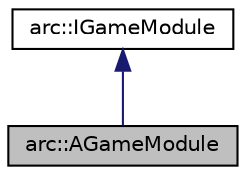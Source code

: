 digraph "arc::AGameModule"
{
 // LATEX_PDF_SIZE
  edge [fontname="Helvetica",fontsize="10",labelfontname="Helvetica",labelfontsize="10"];
  node [fontname="Helvetica",fontsize="10",shape=record];
  Node1 [label="arc::AGameModule",height=0.2,width=0.4,color="black", fillcolor="grey75", style="filled", fontcolor="black",tooltip="Abstract base class for game modules."];
  Node2 -> Node1 [dir="back",color="midnightblue",fontsize="10",style="solid",fontname="Helvetica"];
  Node2 [label="arc::IGameModule",height=0.2,width=0.4,color="black", fillcolor="white", style="filled",URL="$classarc_1_1IGameModule.html",tooltip="Interface for game modules."];
}
